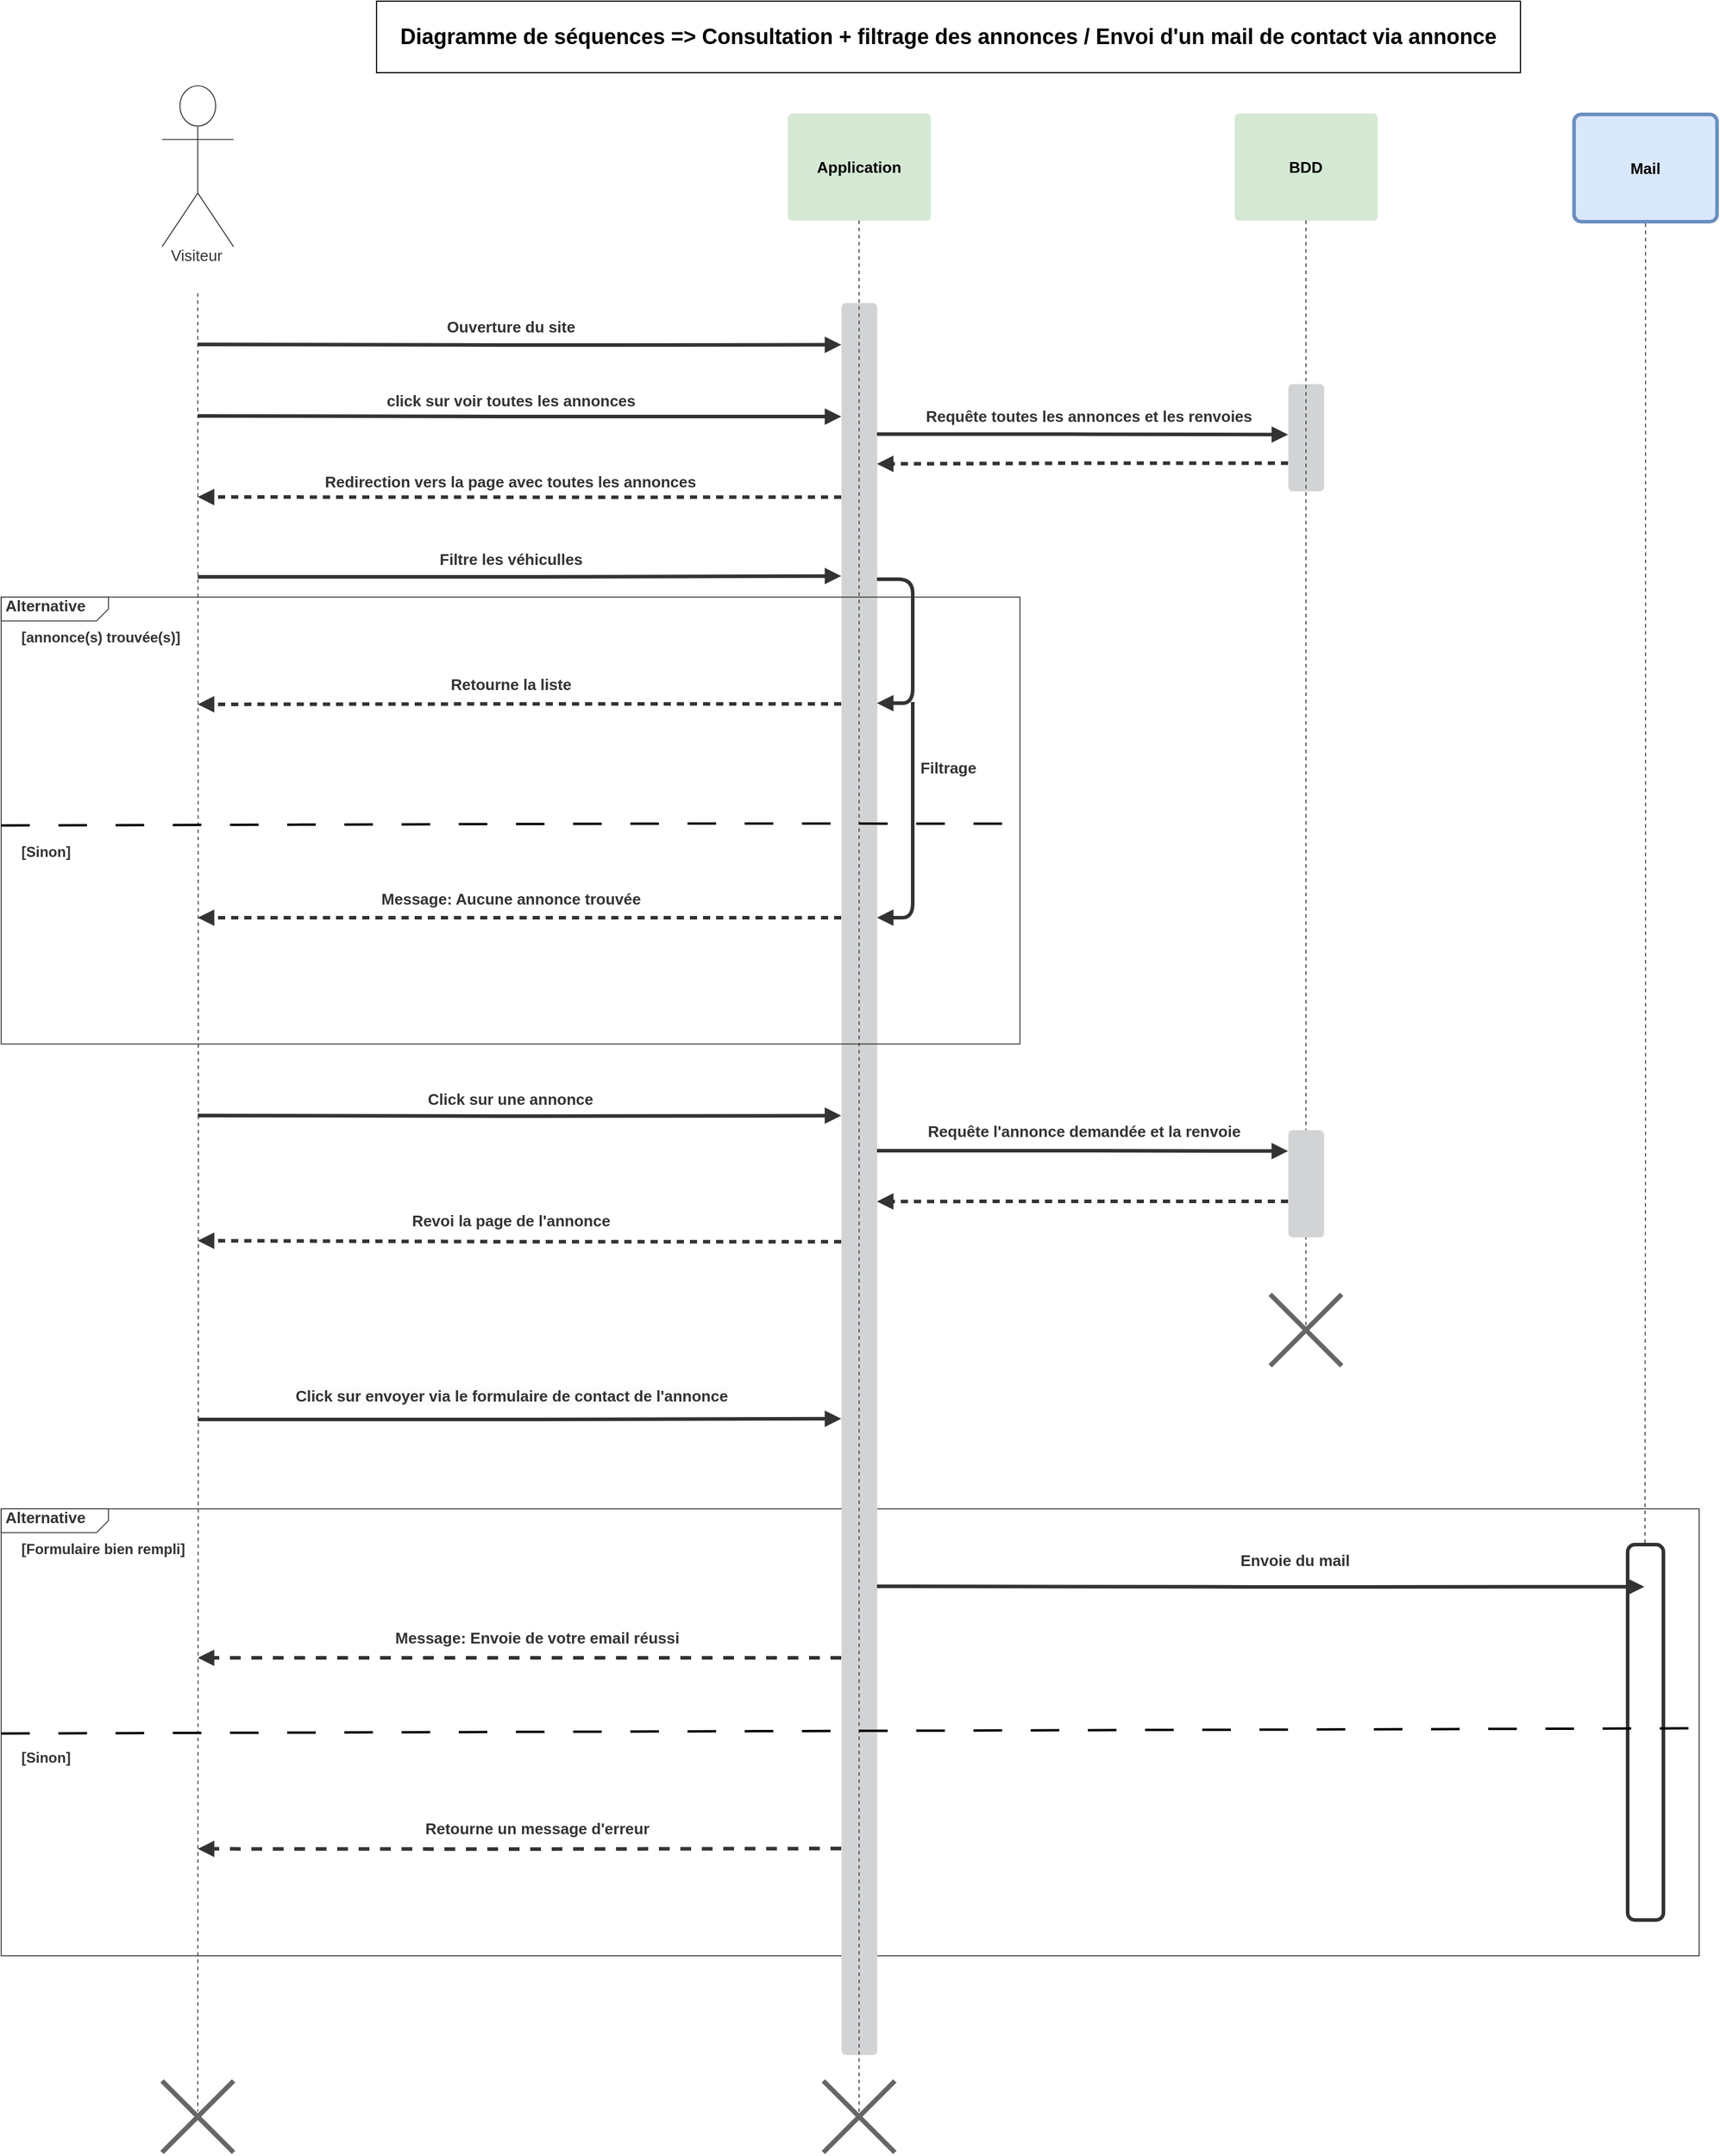 <mxfile version="22.1.5" type="github">
  <diagram name="Page-1" id="zgKzAMYza-Xdl6y-naKi">
    <mxGraphModel dx="1195" dy="625" grid="1" gridSize="10" guides="1" tooltips="1" connect="1" arrows="1" fold="1" page="1" pageScale="1" pageWidth="827" pageHeight="1169" math="0" shadow="0">
      <root>
        <mxCell id="0" />
        <mxCell id="1" parent="0" />
        <mxCell id="2Y6dupflyPbLX9TU2yjl-1" value="&lt;b&gt;&amp;nbsp;Alternative&lt;/b&gt;" style="html=1;blockSpacing=1;whiteSpace=wrap;shape=mxgraph.sysml.package2;xSize=90;overflow=fill;fontSize=13;fontColor=#333333;align=left;spacing=0;strokeColor=#333333;strokeOpacity=100;fillOpacity=100;rounded=1;absoluteArcSize=1;arcSize=12;fillColor=#ffffff;strokeWidth=0.8;lucidId=l_y45s2ylqSd;" parent="1" vertex="1">
          <mxGeometry x="15" y="1275" width="1425" height="375" as="geometry" />
        </mxCell>
        <mxCell id="2Y6dupflyPbLX9TU2yjl-2" value="&lt;b&gt;Filtre les véhiculles&lt;/b&gt;" style="html=1;overflow=block;blockSpacing=1;whiteSpace=wrap;fontSize=13;fontColor=#333333;align=center;spacing=0;fillColor=#ffffff;strokeWidth=1.5;strokeColor=none;lucidId=asy46iQggMKX;" parent="1" vertex="1">
          <mxGeometry x="352.5" y="470" width="180" height="15" as="geometry" />
        </mxCell>
        <mxCell id="2Y6dupflyPbLX9TU2yjl-3" value="&lt;b&gt;Ouverture du site&lt;/b&gt;" style="html=1;overflow=block;blockSpacing=1;whiteSpace=wrap;fontSize=13;fontColor=#333333;align=center;spacing=0;fillColor=#ffffff;strokeWidth=1.5;strokeColor=none;lucidId=q5x4JNh5rNfJ;" parent="1" vertex="1">
          <mxGeometry x="352.5" y="270" width="180" height="25" as="geometry" />
        </mxCell>
        <mxCell id="2Y6dupflyPbLX9TU2yjl-4" value="&lt;b&gt;click sur  voir toutes les annonces&lt;/b&gt;" style="html=1;overflow=block;blockSpacing=1;whiteSpace=wrap;fontSize=13;fontColor=#333333;align=center;spacing=0;fillColor=#ffffff;strokeWidth=1.5;strokeColor=none;lucidId=tgy4YQkInJ1N;" parent="1" vertex="1">
          <mxGeometry x="327.5" y="330" width="230" height="30" as="geometry" />
        </mxCell>
        <mxCell id="2Y6dupflyPbLX9TU2yjl-6" value="&lt;b&gt;Requête toutes les annonces et les renvoies&lt;/b&gt;" style="html=1;overflow=block;blockSpacing=1;whiteSpace=wrap;fontSize=13;fontColor=#333333;align=center;spacing=0;fillColor=#ffffff;strokeWidth=1.5;strokeColor=none;lucidId=Lyy4oX01viqB;" parent="1" vertex="1">
          <mxGeometry x="788" y="340" width="280" height="35" as="geometry" />
        </mxCell>
        <mxCell id="2Y6dupflyPbLX9TU2yjl-7" value="" style="html=1;jettySize=18;whiteSpace=wrap;fontSize=13;fontFamily=helvetica;strokeColor=#333333;strokeOpacity=100;dashed=1;fixDash=1;strokeWidth=0.8;rounded=1;arcSize=10;edgeStyle=orthogonalEdgeStyle;startArrow=none;endArrow=none;entryX=0.5;entryY=0.429;entryPerimeter=0;lucidId=eeCeaKC1w2z6;" parent="1" target="2Y6dupflyPbLX9TU2yjl-9" edge="1">
          <mxGeometry width="100" height="100" relative="1" as="geometry">
            <Array as="points" />
            <mxPoint x="180" y="255" as="sourcePoint" />
          </mxGeometry>
        </mxCell>
        <mxCell id="2Y6dupflyPbLX9TU2yjl-8" value="" style="html=1;overflow=block;blockSpacing=1;whiteSpace=wrap;fontSize=13;spacing=0;strokeOpacity=0;fillOpacity=100;rounded=1;absoluteArcSize=1;arcSize=7.5;fillColor=#d2d3d5;strokeWidth=1.5;lucidId=eeCeR0XtD7QJ;" parent="1" vertex="1">
          <mxGeometry x="720" y="263" width="30" height="1470" as="geometry" />
        </mxCell>
        <mxCell id="2Y6dupflyPbLX9TU2yjl-9" value="" style="html=1;overflow=block;blockSpacing=1;whiteSpace=wrap;shape=mxgraph.sysml.x;strokeWidth=4;fontSize=13;spacing=0;strokeColor=#666666;strokeOpacity=100;fillOpacity=100;rounded=1;absoluteArcSize=1;arcSize=7.5;fillColor=#ffffff;lucidId=eeCeH3-vOix9;" parent="1" vertex="1">
          <mxGeometry x="150" y="1755" width="60" height="60" as="geometry" />
        </mxCell>
        <mxCell id="2Y6dupflyPbLX9TU2yjl-10" value="" style="html=1;overflow=block;blockSpacing=1;whiteSpace=wrap;fontSize=13;spacing=0;strokeOpacity=0;fillOpacity=100;rounded=1;absoluteArcSize=1;arcSize=7.5;fillColor=#d2d3d5;strokeWidth=1.5;lucidId=eeCeSmStkfKS;" parent="1" vertex="1">
          <mxGeometry x="1095" y="331" width="30" height="90" as="geometry" />
        </mxCell>
        <mxCell id="2Y6dupflyPbLX9TU2yjl-11" value="&lt;b&gt;BDD&lt;/b&gt;" style="html=1;overflow=block;blockSpacing=1;whiteSpace=wrap;fontSize=13;spacing=3.8;strokeOpacity=0;fillOpacity=100;rounded=1;absoluteArcSize=1;arcSize=7.5;fillColor=#d5e8d4;strokeWidth=1.5;lucidId=ffCeACvZnEPH;strokeColor=#82b366;" parent="1" vertex="1">
          <mxGeometry x="1050" y="104" width="120" height="90" as="geometry" />
        </mxCell>
        <mxCell id="2Y6dupflyPbLX9TU2yjl-12" value="&lt;b&gt;Application&lt;/b&gt;" style="html=1;overflow=block;blockSpacing=1;whiteSpace=wrap;fontSize=13;spacing=3.8;strokeOpacity=0;fillOpacity=100;rounded=1;absoluteArcSize=1;arcSize=7.5;fillColor=#d5e8d4;strokeWidth=1.5;lucidId=jfCea_eo2C~f;strokeColor=#82b366;" parent="1" vertex="1">
          <mxGeometry x="675" y="104" width="120" height="90" as="geometry" />
        </mxCell>
        <mxCell id="2Y6dupflyPbLX9TU2yjl-13" value="Visiteur" style="html=1;overflow=block;blockSpacing=1;shape=umlActor;labelPosition=center;verticalLabelPosition=bottom;verticalAlign=top;whiteSpace=nowrap;fontSize=13;fontColor=#333333;align=center;spacing=0;strokeColor=#333333;strokeOpacity=100;fillOpacity=100;rounded=1;absoluteArcSize=1;arcSize=12;fillColor=#ffffff;strokeWidth=0.8;lucidId=SSx4Ku5.BT5I;" parent="1" vertex="1">
          <mxGeometry x="150" y="81" width="60" height="135" as="geometry" />
        </mxCell>
        <mxCell id="2Y6dupflyPbLX9TU2yjl-14" value="" style="html=1;jettySize=18;whiteSpace=wrap;fontSize=13;strokeColor=#333333;strokeOpacity=100;strokeWidth=3;rounded=1;arcSize=24;edgeStyle=orthogonalEdgeStyle;startArrow=none;endArrow=block;endFill=1;entryX=0;entryY=0.024;entryPerimeter=0;lucidId=14x4hrK15fJe;" parent="1" target="2Y6dupflyPbLX9TU2yjl-8" edge="1">
          <mxGeometry width="100" height="100" relative="1" as="geometry">
            <Array as="points" />
            <mxPoint x="180" y="298" as="sourcePoint" />
          </mxGeometry>
        </mxCell>
        <mxCell id="2Y6dupflyPbLX9TU2yjl-15" value="&amp;nbsp;&lt;b&gt;Alternative&lt;/b&gt;" style="html=1;blockSpacing=1;whiteSpace=wrap;shape=mxgraph.sysml.package2;xSize=90;overflow=fill;fontSize=13;fontColor=#333333;align=left;spacing=0;strokeColor=#333333;strokeOpacity=100;fillOpacity=100;rounded=1;absoluteArcSize=1;arcSize=12;fillColor=#ffffff;strokeWidth=0.8;lucidId=O8x40FEyJebN;" parent="1" vertex="1">
          <mxGeometry x="15" y="510" width="855" height="375" as="geometry" />
        </mxCell>
        <mxCell id="2Y6dupflyPbLX9TU2yjl-16" value="" style="html=1;jettySize=18;whiteSpace=wrap;fontSize=13;fontFamily=helvetica;strokeColor=#333333;strokeOpacity=100;dashed=1;fixDash=1;strokeWidth=0.8;rounded=1;arcSize=10;edgeStyle=orthogonalEdgeStyle;startArrow=none;endArrow=none;exitX=0.5;exitY=1;exitPerimeter=0;lucidId=J9x4X4Qqsj~l;" parent="1" source="2Y6dupflyPbLX9TU2yjl-12" edge="1">
          <mxGeometry width="100" height="100" relative="1" as="geometry">
            <Array as="points">
              <mxPoint x="735" y="1785" />
            </Array>
            <mxPoint x="735" y="1785" as="targetPoint" />
          </mxGeometry>
        </mxCell>
        <mxCell id="2Y6dupflyPbLX9TU2yjl-17" value="" style="html=1;jettySize=18;whiteSpace=wrap;fontSize=13;fontFamily=helvetica;strokeColor=#333333;strokeOpacity=100;dashed=1;fixDash=1;strokeWidth=0.8;rounded=1;arcSize=10;edgeStyle=orthogonalEdgeStyle;startArrow=none;endArrow=none;exitX=0.5;exitY=1;exitPerimeter=0;lucidId=S9x4eSIopXZq;" parent="1" source="2Y6dupflyPbLX9TU2yjl-11" edge="1">
          <mxGeometry width="100" height="100" relative="1" as="geometry">
            <Array as="points">
              <mxPoint x="1110" y="931" />
            </Array>
            <mxPoint x="1110" y="1125" as="targetPoint" />
          </mxGeometry>
        </mxCell>
        <mxCell id="2Y6dupflyPbLX9TU2yjl-18" value="" style="html=1;jettySize=18;whiteSpace=wrap;fontSize=13;strokeColor=#333333;strokeOpacity=100;strokeWidth=3;rounded=1;arcSize=24;edgeStyle=orthogonalEdgeStyle;startArrow=none;endArrow=block;endFill=1;entryX=0;entryY=0.065;entryPerimeter=0;lucidId=Ify4vZf5Y9Y~;" parent="1" target="2Y6dupflyPbLX9TU2yjl-8" edge="1">
          <mxGeometry width="100" height="100" relative="1" as="geometry">
            <Array as="points" />
            <mxPoint x="180" y="358" as="sourcePoint" />
          </mxGeometry>
        </mxCell>
        <mxCell id="2Y6dupflyPbLX9TU2yjl-19" value="" style="html=1;jettySize=18;whiteSpace=wrap;fontSize=13;strokeColor=#333333;strokeOpacity=100;strokeWidth=3;rounded=1;arcSize=24;edgeStyle=orthogonalEdgeStyle;startArrow=none;endArrow=block;endFill=1;exitX=1;exitY=0.075;exitPerimeter=0;entryX=0;entryY=0.474;entryPerimeter=0;lucidId=0ly4u4bsPq02;" parent="1" source="2Y6dupflyPbLX9TU2yjl-8" target="2Y6dupflyPbLX9TU2yjl-10" edge="1">
          <mxGeometry width="100" height="100" relative="1" as="geometry">
            <Array as="points" />
          </mxGeometry>
        </mxCell>
        <mxCell id="2Y6dupflyPbLX9TU2yjl-20" value="" style="html=1;jettySize=18;whiteSpace=wrap;fontSize=13;strokeColor=#333333;strokeOpacity=100;dashed=1;fixDash=1;dashPattern=6 5;strokeWidth=3;rounded=1;arcSize=24;edgeStyle=orthogonalEdgeStyle;startArrow=none;endArrow=block;endFill=1;exitX=0;exitY=0.74;exitPerimeter=0;entryX=1;entryY=0.092;entryPerimeter=0;lucidId=cry4YoY.~N.w;" parent="1" source="2Y6dupflyPbLX9TU2yjl-10" target="2Y6dupflyPbLX9TU2yjl-8" edge="1">
          <mxGeometry width="100" height="100" relative="1" as="geometry">
            <Array as="points" />
          </mxGeometry>
        </mxCell>
        <mxCell id="2Y6dupflyPbLX9TU2yjl-21" value="" style="html=1;jettySize=18;whiteSpace=wrap;fontSize=13;strokeColor=#333333;strokeOpacity=100;strokeWidth=3;rounded=1;arcSize=24;edgeStyle=orthogonalEdgeStyle;startArrow=none;endArrow=block;endFill=1;entryX=0;entryY=0.156;entryPerimeter=0;lucidId=_ry4C3HTr3SA;" parent="1" target="2Y6dupflyPbLX9TU2yjl-8" edge="1">
          <mxGeometry width="100" height="100" relative="1" as="geometry">
            <Array as="points">
              <mxPoint x="450" y="492" />
            </Array>
            <mxPoint x="180" y="493" as="sourcePoint" />
          </mxGeometry>
        </mxCell>
        <mxCell id="2Y6dupflyPbLX9TU2yjl-22" value="" style="html=1;jettySize=18;whiteSpace=wrap;fontSize=13;strokeColor=#333333;strokeOpacity=100;strokeWidth=3;rounded=1;arcSize=24;edgeStyle=orthogonalEdgeStyle;startArrow=none;endArrow=block;endFill=1;exitY=0.158;exitPerimeter=0;entryY=0.228;entryPerimeter=0;lucidId=VIy4SCEcSVj4;" parent="1" source="2Y6dupflyPbLX9TU2yjl-8" target="2Y6dupflyPbLX9TU2yjl-8" edge="1">
          <mxGeometry width="100" height="100" relative="1" as="geometry">
            <Array as="points">
              <mxPoint x="780" y="495" />
              <mxPoint x="780" y="599" />
            </Array>
          </mxGeometry>
        </mxCell>
        <mxCell id="2Y6dupflyPbLX9TU2yjl-23" value="" style="html=1;jettySize=18;whiteSpace=wrap;fontSize=13;strokeColor=#333333;strokeOpacity=100;dashed=1;fixDash=1;dashPattern=6 5;strokeWidth=3;rounded=1;arcSize=24;edgeStyle=orthogonalEdgeStyle;startArrow=none;endArrow=block;endFill=1;exitX=0;exitY=0.229;exitPerimeter=0;lucidId=iJy4XgAYgXlV;" parent="1" source="2Y6dupflyPbLX9TU2yjl-8" edge="1">
          <mxGeometry width="100" height="100" relative="1" as="geometry">
            <Array as="points" />
            <mxPoint x="180" y="600" as="targetPoint" />
          </mxGeometry>
        </mxCell>
        <mxCell id="2Y6dupflyPbLX9TU2yjl-24" value="&lt;b&gt;Retourne la liste&lt;/b&gt;" style="html=1;overflow=block;blockSpacing=1;whiteSpace=wrap;fontSize=13;fontColor=#333333;align=center;spacing=3.8;strokeOpacity=0;fillOpacity=0;rounded=1;absoluteArcSize=1;arcSize=12;fillColor=#ffffff;strokeWidth=3;lucidId=rKy4ksCbIORZ;" parent="1" vertex="1">
          <mxGeometry x="352.5" y="560" width="180" height="45" as="geometry" />
        </mxCell>
        <mxCell id="2Y6dupflyPbLX9TU2yjl-25" value="" style="html=1;jettySize=18;whiteSpace=wrap;fontSize=13;strokeColor=#333333;strokeOpacity=100;strokeWidth=3;rounded=1;arcSize=24;edgeStyle=orthogonalEdgeStyle;startArrow=none;endArrow=block;endFill=1;entryX=1;entryY=0.351;entryPerimeter=0;lucidId=GLy4iFLoDJtV;" parent="1" target="2Y6dupflyPbLX9TU2yjl-8" edge="1">
          <mxGeometry width="100" height="100" relative="1" as="geometry">
            <Array as="points">
              <mxPoint x="780" y="779" />
            </Array>
            <mxPoint x="780" y="598" as="sourcePoint" />
          </mxGeometry>
        </mxCell>
        <mxCell id="2Y6dupflyPbLX9TU2yjl-26" value="" style="html=1;jettySize=18;whiteSpace=wrap;fontSize=13;strokeColor=#333333;strokeOpacity=100;dashed=1;fixDash=1;dashPattern=6 5;strokeWidth=3;rounded=1;arcSize=24;edgeStyle=orthogonalEdgeStyle;startArrow=none;endArrow=block;endFill=1;exitX=0;exitY=0.351;exitPerimeter=0;lucidId=_Ly4OYpD.Gsz;" parent="1" source="2Y6dupflyPbLX9TU2yjl-8" edge="1">
          <mxGeometry width="100" height="100" relative="1" as="geometry">
            <Array as="points" />
            <mxPoint x="180" y="779" as="targetPoint" />
          </mxGeometry>
        </mxCell>
        <mxCell id="2Y6dupflyPbLX9TU2yjl-27" value="&lt;b&gt;Message: Aucune annonce trouvée&lt;/b&gt;" style="html=1;overflow=block;blockSpacing=1;whiteSpace=wrap;fontSize=13;fontColor=#333333;align=center;spacing=3.8;strokeOpacity=0;fillOpacity=0;rounded=1;absoluteArcSize=1;arcSize=12;fillColor=#ffffff;strokeWidth=3;lucidId=dMy4Uq.s3L2n;" parent="1" vertex="1">
          <mxGeometry x="322.5" y="740" width="240" height="45" as="geometry" />
        </mxCell>
        <mxCell id="2Y6dupflyPbLX9TU2yjl-28" value="" style="html=1;jettySize=18;whiteSpace=wrap;fontSize=13;strokeColor=#333333;strokeOpacity=100;strokeWidth=3;rounded=1;arcSize=24;edgeStyle=orthogonalEdgeStyle;startArrow=none;endArrow=block;endFill=1;entryX=0;entryY=0.464;entryPerimeter=0;lucidId=eOy4fQLaHYgT;" parent="1" target="2Y6dupflyPbLX9TU2yjl-8" edge="1">
          <mxGeometry width="100" height="100" relative="1" as="geometry">
            <Array as="points" />
            <mxPoint x="180" y="945" as="sourcePoint" />
          </mxGeometry>
        </mxCell>
        <mxCell id="2Y6dupflyPbLX9TU2yjl-29" value="&lt;b&gt;Click sur une annonce&lt;/b&gt;" style="text;html=1;resizable=0;labelBackgroundColor=default;align=center;verticalAlign=middle;fontColor=#333333;fontSize=13;" parent="2Y6dupflyPbLX9TU2yjl-28" vertex="1">
          <mxGeometry relative="1" as="geometry">
            <mxPoint x="-8" y="-15" as="offset" />
          </mxGeometry>
        </mxCell>
        <mxCell id="2Y6dupflyPbLX9TU2yjl-30" value="" style="html=1;jettySize=18;whiteSpace=wrap;fontSize=13;strokeColor=#333333;strokeOpacity=100;strokeWidth=3;rounded=1;arcSize=24;edgeStyle=orthogonalEdgeStyle;startArrow=none;endArrow=block;endFill=1;exitX=1;exitY=0.484;exitPerimeter=0;entryX=0;entryY=0.198;entryPerimeter=0;lucidId=M5y4nXXB9Ias;" parent="1" source="2Y6dupflyPbLX9TU2yjl-8" target="2Y6dupflyPbLX9TU2yjl-35" edge="1">
          <mxGeometry width="100" height="100" relative="1" as="geometry">
            <Array as="points" />
          </mxGeometry>
        </mxCell>
        <mxCell id="2Y6dupflyPbLX9TU2yjl-31" value="" style="html=1;jettySize=18;whiteSpace=wrap;fontSize=13;strokeColor=#333333;strokeOpacity=100;dashed=1;fixDash=1;dashPattern=6 5;strokeWidth=3;rounded=1;arcSize=24;edgeStyle=orthogonalEdgeStyle;startArrow=none;endArrow=block;endFill=1;exitX=0;exitY=0.667;exitPerimeter=0;entryX=1;entryY=0.513;entryPerimeter=0;lucidId=.5y4tFriHCfO;" parent="1" source="2Y6dupflyPbLX9TU2yjl-35" target="2Y6dupflyPbLX9TU2yjl-8" edge="1">
          <mxGeometry width="100" height="100" relative="1" as="geometry">
            <Array as="points" />
          </mxGeometry>
        </mxCell>
        <mxCell id="2Y6dupflyPbLX9TU2yjl-32" value="" style="html=1;jettySize=18;whiteSpace=wrap;fontSize=13;strokeColor=#333333;strokeOpacity=100;dashed=1;fixDash=1;dashPattern=6 5;strokeWidth=3;rounded=1;arcSize=24;edgeStyle=orthogonalEdgeStyle;startArrow=none;endArrow=block;endFill=1;exitX=0;exitY=0.536;exitPerimeter=0;lucidId=G6y4o8Y43KSs;" parent="1" source="2Y6dupflyPbLX9TU2yjl-8" edge="1">
          <mxGeometry width="100" height="100" relative="1" as="geometry">
            <Array as="points" />
            <mxPoint x="180" y="1050" as="targetPoint" />
          </mxGeometry>
        </mxCell>
        <mxCell id="2Y6dupflyPbLX9TU2yjl-33" value="&lt;b&gt;Revoi la page de l&#39;annonce&lt;/b&gt;" style="html=1;overflow=block;blockSpacing=1;whiteSpace=wrap;fontSize=13;fontColor=#333333;align=center;spacing=3.8;strokeOpacity=0;fillOpacity=0;rounded=1;absoluteArcSize=1;arcSize=12;fillColor=#ffffff;strokeWidth=3;lucidId=96y4JdnrcMAH;" parent="1" vertex="1">
          <mxGeometry x="352.5" y="1010" width="180" height="45" as="geometry" />
        </mxCell>
        <mxCell id="2Y6dupflyPbLX9TU2yjl-34" value="" style="html=1;jettySize=18;whiteSpace=wrap;fontSize=13;strokeColor=#333333;strokeOpacity=100;strokeWidth=3;rounded=1;arcSize=24;edgeStyle=orthogonalEdgeStyle;startArrow=none;endArrow=block;endFill=1;entryX=0;entryY=0.637;entryPerimeter=0;lucidId=V7y4NnXDOVsJ;" parent="1" target="2Y6dupflyPbLX9TU2yjl-8" edge="1">
          <mxGeometry width="100" height="100" relative="1" as="geometry">
            <Array as="points">
              <mxPoint x="451" y="1200" />
            </Array>
            <mxPoint x="180" y="1200" as="sourcePoint" />
          </mxGeometry>
        </mxCell>
        <mxCell id="2Y6dupflyPbLX9TU2yjl-65" value="&lt;b style=&quot;border-color: var(--border-color); color: rgb(51, 51, 51); font-size: 13px; background-color: rgb(251, 251, 251);&quot;&gt;Click sur envoyer via le formulaire de contact de l&#39;annonce&lt;/b&gt;" style="edgeLabel;html=1;align=center;verticalAlign=middle;resizable=0;points=[];" parent="2Y6dupflyPbLX9TU2yjl-34" vertex="1" connectable="0">
          <mxGeometry x="-0.176" y="3" relative="1" as="geometry">
            <mxPoint x="40" y="-17" as="offset" />
          </mxGeometry>
        </mxCell>
        <mxCell id="2Y6dupflyPbLX9TU2yjl-35" value="" style="html=1;overflow=block;blockSpacing=1;whiteSpace=wrap;fontSize=13;spacing=0;strokeOpacity=0;fillOpacity=100;rounded=1;absoluteArcSize=1;arcSize=7.5;fillColor=#d2d3d5;strokeWidth=1.5;lucidId=N_y4cUWFlwbi;" parent="1" vertex="1">
          <mxGeometry x="1095" y="957" width="30" height="90" as="geometry" />
        </mxCell>
        <mxCell id="2Y6dupflyPbLX9TU2yjl-36" value="&lt;b&gt;Requête l&#39;annonce demandée et la renvoie&lt;/b&gt;" style="html=1;overflow=block;blockSpacing=1;whiteSpace=wrap;fontSize=13;fontColor=#333333;align=center;spacing=3.8;strokeOpacity=0;fillOpacity=0;rounded=1;absoluteArcSize=1;arcSize=12;fillColor=#ffffff;strokeWidth=3;lucidId=2zW4Dp641NRL;" parent="1" vertex="1">
          <mxGeometry x="780" y="940" width="288" height="35" as="geometry" />
        </mxCell>
        <mxCell id="2Y6dupflyPbLX9TU2yjl-37" value="&lt;b&gt;Mail&lt;/b&gt;" style="html=1;overflow=block;blockSpacing=1;whiteSpace=wrap;fontSize=13;align=center;spacing=9;strokeColor=#6c8ebf;strokeOpacity=100;fillOpacity=100;rounded=1;absoluteArcSize=1;arcSize=12;fillColor=#dae8fc;strokeWidth=3;lucidId=z9W4ulBArp7_;" parent="1" vertex="1">
          <mxGeometry x="1335" y="105" width="120" height="90" as="geometry" />
        </mxCell>
        <mxCell id="2Y6dupflyPbLX9TU2yjl-38" value="" style="html=1;jettySize=18;whiteSpace=wrap;fontSize=13;fontFamily=helvetica;strokeColor=#333333;strokeOpacity=100;dashed=1;fixDash=1;strokeWidth=0.8;rounded=1;arcSize=10;edgeStyle=orthogonalEdgeStyle;startArrow=none;endArrow=none;exitX=0.5;exitY=1.017;exitPerimeter=0;entryX=0.469;entryY=0.958;entryPerimeter=0;lucidId=J9W4~4ZVK3JC;" parent="1" source="2Y6dupflyPbLX9TU2yjl-37" target="2Y6dupflyPbLX9TU2yjl-39" edge="1">
          <mxGeometry width="100" height="100" relative="1" as="geometry">
            <Array as="points">
              <mxPoint x="1395" y="948" />
              <mxPoint x="1394" y="1607" />
            </Array>
          </mxGeometry>
        </mxCell>
        <mxCell id="2Y6dupflyPbLX9TU2yjl-39" value="" style="points=[[0.469,0.958,0]];html=1;overflow=block;blockSpacing=1;whiteSpace=wrap;fontSize=13;spacing=0;strokeColor=#333333;strokeOpacity=100;fillOpacity=100;rounded=1;absoluteArcSize=1;arcSize=12;fillColor=#ffffff;strokeWidth=3;lucidId=t-W47J1_.s--;" parent="1" vertex="1">
          <mxGeometry x="1380" y="1305" width="30" height="315" as="geometry" />
        </mxCell>
        <mxCell id="2Y6dupflyPbLX9TU2yjl-40" value="" style="html=1;jettySize=18;whiteSpace=wrap;fontSize=13;strokeColor=#333333;strokeOpacity=100;strokeWidth=3;rounded=1;arcSize=24;edgeStyle=orthogonalEdgeStyle;startArrow=none;endArrow=block;endFill=1;exitX=1;exitY=0.729;exitPerimeter=0;lucidId=z~W4EPX5moNI;" parent="1" edge="1">
          <mxGeometry width="100" height="100" relative="1" as="geometry">
            <Array as="points" />
            <mxPoint x="1394" y="1340.37" as="targetPoint" />
            <mxPoint x="750" y="1340.0" as="sourcePoint" />
          </mxGeometry>
        </mxCell>
        <mxCell id="2Y6dupflyPbLX9TU2yjl-41" value="&lt;b&gt;Envoie du mail&lt;/b&gt;" style="html=1;overflow=block;blockSpacing=1;whiteSpace=wrap;fontSize=13;fontColor=#333333;align=center;spacing=3.8;strokeOpacity=0;fillOpacity=0;rounded=1;absoluteArcSize=1;arcSize=12;fillColor=#ffffff;strokeWidth=3;lucidId=F~W4VK8um6rs;" parent="1" vertex="1">
          <mxGeometry x="1011" y="1295" width="180" height="45" as="geometry" />
        </mxCell>
        <mxCell id="2Y6dupflyPbLX9TU2yjl-42" value="" style="html=1;jettySize=18;whiteSpace=wrap;fontSize=13;strokeColor=#333333;strokeOpacity=100;strokeWidth=3;rounded=1;arcSize=24;edgeStyle=orthogonalEdgeStyle;startArrow=none;endArrow=block;endFill=1;exitX=0;exitY=0.893;exitPerimeter=0;lucidId=aMNcdDorUwWX;dashed=1;" parent="1" edge="1">
          <mxGeometry width="100" height="100" relative="1" as="geometry">
            <Array as="points" />
            <mxPoint x="180" y="1560.29" as="targetPoint" />
            <mxPoint x="720" y="1560" as="sourcePoint" />
          </mxGeometry>
        </mxCell>
        <mxCell id="2Y6dupflyPbLX9TU2yjl-43" value="&lt;b&gt;Retourne un message d&#39;erreur&lt;/b&gt;" style="html=1;overflow=block;blockSpacing=1;whiteSpace=wrap;fontSize=13;fontColor=#333333;align=center;spacing=3.8;strokeOpacity=0;fillOpacity=0;rounded=1;absoluteArcSize=1;arcSize=12;fillColor=#ffffff;strokeWidth=3;lucidId=dNNcXTAXvido;" parent="1" vertex="1">
          <mxGeometry x="360" y="1515" width="210" height="56" as="geometry" />
        </mxCell>
        <mxCell id="2Y6dupflyPbLX9TU2yjl-44" value="" style="html=1;jettySize=18;whiteSpace=wrap;fontSize=13;strokeColor=#333333;strokeOpacity=100;dashed=1;fixDash=1;dashPattern=6 5;strokeWidth=3;rounded=1;arcSize=24;edgeStyle=orthogonalEdgeStyle;startArrow=none;endArrow=block;endFill=1;exitX=0;exitY=0.111;exitPerimeter=0;lucidId=UOBNVaVxSBoo;" parent="1" source="2Y6dupflyPbLX9TU2yjl-8" edge="1">
          <mxGeometry width="100" height="100" relative="1" as="geometry">
            <Array as="points" />
            <mxPoint x="180" y="426" as="targetPoint" />
          </mxGeometry>
        </mxCell>
        <mxCell id="2Y6dupflyPbLX9TU2yjl-45" value="&lt;b&gt;Redirection vers la page avec toutes les annonces&lt;/b&gt;" style="html=1;overflow=block;blockSpacing=1;whiteSpace=wrap;fontSize=13;fontColor=#333333;align=center;spacing=3.8;strokeOpacity=0;fillOpacity=0;rounded=1;absoluteArcSize=1;arcSize=12;fillColor=#ffffff;strokeWidth=3;lucidId=-OBNeyS-WqTN;" parent="1" vertex="1">
          <mxGeometry x="270" y="390" width="345" height="45" as="geometry" />
        </mxCell>
        <mxCell id="2Y6dupflyPbLX9TU2yjl-46" value="&lt;b&gt;Filtrage&lt;/b&gt;" style="html=1;overflow=block;blockSpacing=1;whiteSpace=wrap;fontSize=13;fontColor=#333333;align=center;spacing=3.8;strokeOpacity=0;fillOpacity=0;rounded=1;absoluteArcSize=1;arcSize=12;fillColor=#ffffff;strokeWidth=3;lucidId=9TBNvGm5t7Y3;" parent="1" vertex="1">
          <mxGeometry x="720" y="630" width="180" height="45" as="geometry" />
        </mxCell>
        <mxCell id="2Y6dupflyPbLX9TU2yjl-47" value="" style="html=1;overflow=block;blockSpacing=1;whiteSpace=wrap;shape=mxgraph.sysml.x;strokeWidth=4;fontSize=13;spacing=0;strokeColor=#666666;strokeOpacity=100;fillOpacity=100;rounded=1;absoluteArcSize=1;arcSize=7.5;fillColor=#ffffff;lucidId=j6BN.ZOv6QA0;" parent="1" vertex="1">
          <mxGeometry x="705" y="1755" width="60" height="60" as="geometry" />
        </mxCell>
        <mxCell id="2Y6dupflyPbLX9TU2yjl-48" value="" style="html=1;overflow=block;blockSpacing=1;whiteSpace=wrap;shape=mxgraph.sysml.x;strokeWidth=4;fontSize=13;spacing=0;strokeColor=#666666;strokeOpacity=100;fillOpacity=100;rounded=1;absoluteArcSize=1;arcSize=7.5;fillColor=#ffffff;lucidId=n6BNkDysPkEU;" parent="1" vertex="1">
          <mxGeometry x="1080" y="1095" width="60" height="60" as="geometry" />
        </mxCell>
        <mxCell id="2Y6dupflyPbLX9TU2yjl-51" value="" style="endArrow=none;dashed=1;html=1;dashPattern=12 12;strokeWidth=2;rounded=0;exitX=0;exitY=0.511;exitDx=0;exitDy=0;exitPerimeter=0;entryX=1.002;entryY=0.507;entryDx=0;entryDy=0;entryPerimeter=0;" parent="1" source="2Y6dupflyPbLX9TU2yjl-15" target="2Y6dupflyPbLX9TU2yjl-15" edge="1">
          <mxGeometry width="50" height="50" relative="1" as="geometry">
            <mxPoint x="500" y="730" as="sourcePoint" />
            <mxPoint x="550" y="680" as="targetPoint" />
            <Array as="points">
              <mxPoint x="600" y="700" />
            </Array>
          </mxGeometry>
        </mxCell>
        <mxCell id="2Y6dupflyPbLX9TU2yjl-53" value="&lt;span data-lucid-type=&quot;application/vnd.lucid.text&quot; data-lucid-content=&quot;{&amp;quot;t&amp;quot;:&amp;quot;[annonce(s) trouvée(s)]&amp;quot;,&amp;quot;m&amp;quot;:[{&amp;quot;s&amp;quot;:0,&amp;quot;n&amp;quot;:&amp;quot;a&amp;quot;,&amp;quot;v&amp;quot;:&amp;quot;center&amp;quot;},{&amp;quot;s&amp;quot;:0,&amp;quot;n&amp;quot;:&amp;quot;c&amp;quot;,&amp;quot;v&amp;quot;:&amp;quot;333333ff&amp;quot;,&amp;quot;e&amp;quot;:23}]}&quot;&gt;&lt;span style=&quot;color:#333333;&quot;&gt;&lt;b&gt;[annonce(s) trouvée(s)]&lt;/b&gt;&lt;/span&gt;&lt;/span&gt;" style="text;whiteSpace=wrap;html=1;" parent="1" vertex="1">
          <mxGeometry x="30" y="530" width="160" height="40" as="geometry" />
        </mxCell>
        <mxCell id="2Y6dupflyPbLX9TU2yjl-54" value="&lt;span data-lucid-type=&quot;application/vnd.lucid.text&quot; data-lucid-content=&quot;{&amp;quot;t&amp;quot;:&amp;quot;[Sinon]&amp;quot;,&amp;quot;m&amp;quot;:[{&amp;quot;s&amp;quot;:0,&amp;quot;n&amp;quot;:&amp;quot;a&amp;quot;,&amp;quot;v&amp;quot;:&amp;quot;center&amp;quot;},{&amp;quot;s&amp;quot;:0,&amp;quot;n&amp;quot;:&amp;quot;c&amp;quot;,&amp;quot;v&amp;quot;:&amp;quot;333333ff&amp;quot;,&amp;quot;e&amp;quot;:7}]}&quot;&gt;&lt;span style=&quot;color:#333333;&quot;&gt;&lt;b&gt;[Sinon]&lt;/b&gt;&lt;/span&gt;&lt;/span&gt;" style="text;whiteSpace=wrap;html=1;" parent="1" vertex="1">
          <mxGeometry x="30" y="710" width="70" height="40" as="geometry" />
        </mxCell>
        <mxCell id="2Y6dupflyPbLX9TU2yjl-55" value="" style="endArrow=none;dashed=1;html=1;dashPattern=12 12;strokeWidth=2;rounded=0;exitX=0;exitY=0.511;exitDx=0;exitDy=0;exitPerimeter=0;entryX=1.002;entryY=0.491;entryDx=0;entryDy=0;entryPerimeter=0;" parent="1" target="2Y6dupflyPbLX9TU2yjl-1" edge="1">
          <mxGeometry width="50" height="50" relative="1" as="geometry">
            <mxPoint x="15" y="1463.5" as="sourcePoint" />
            <mxPoint x="872" y="1461.5" as="targetPoint" />
          </mxGeometry>
        </mxCell>
        <mxCell id="2Y6dupflyPbLX9TU2yjl-60" value="&lt;span data-lucid-type=&quot;application/vnd.lucid.text&quot; data-lucid-content=&quot;{&amp;quot;t&amp;quot;:&amp;quot;[Formulaire bien rempli]&amp;quot;,&amp;quot;m&amp;quot;:[{&amp;quot;s&amp;quot;:0,&amp;quot;n&amp;quot;:&amp;quot;a&amp;quot;,&amp;quot;v&amp;quot;:&amp;quot;center&amp;quot;},{&amp;quot;s&amp;quot;:0,&amp;quot;n&amp;quot;:&amp;quot;c&amp;quot;,&amp;quot;v&amp;quot;:&amp;quot;333333ff&amp;quot;,&amp;quot;e&amp;quot;:24}]}&quot;&gt;&lt;span style=&quot;color:#333333;&quot;&gt;&lt;b&gt;[Formulaire bien rempli]&lt;/b&gt;&lt;/span&gt;&lt;/span&gt;" style="text;whiteSpace=wrap;html=1;" parent="1" vertex="1">
          <mxGeometry x="30" y="1295" width="160" height="40" as="geometry" />
        </mxCell>
        <mxCell id="2Y6dupflyPbLX9TU2yjl-61" value="&lt;span data-lucid-type=&quot;application/vnd.lucid.text&quot; data-lucid-content=&quot;{&amp;quot;t&amp;quot;:&amp;quot;[Sinon]&amp;quot;,&amp;quot;m&amp;quot;:[{&amp;quot;s&amp;quot;:0,&amp;quot;n&amp;quot;:&amp;quot;a&amp;quot;,&amp;quot;v&amp;quot;:&amp;quot;center&amp;quot;},{&amp;quot;s&amp;quot;:0,&amp;quot;n&amp;quot;:&amp;quot;c&amp;quot;,&amp;quot;v&amp;quot;:&amp;quot;333333ff&amp;quot;,&amp;quot;e&amp;quot;:7}]}&quot;&gt;&lt;span style=&quot;color:#333333;&quot;&gt;&lt;b&gt;[Sinon]&lt;/b&gt;&lt;/span&gt;&lt;/span&gt;" style="text;whiteSpace=wrap;html=1;" parent="1" vertex="1">
          <mxGeometry x="30" y="1470" width="70" height="40" as="geometry" />
        </mxCell>
        <mxCell id="2Y6dupflyPbLX9TU2yjl-63" value="&lt;font style=&quot;font-size: 18px;&quot;&gt;&lt;b&gt;Diagramme de séquences =&amp;gt; Consultation + filtrage des annonces / Envoi d&#39;un mail de contact via annonce&lt;/b&gt;&lt;/font&gt;" style="rounded=0;whiteSpace=wrap;html=1;" parent="1" vertex="1">
          <mxGeometry x="330" y="10" width="960" height="60" as="geometry" />
        </mxCell>
        <mxCell id="PuX2ncztwIaML_e0rGP4-1" value="" style="html=1;jettySize=18;whiteSpace=wrap;fontSize=13;strokeColor=#333333;strokeOpacity=100;strokeWidth=3;rounded=1;arcSize=24;edgeStyle=orthogonalEdgeStyle;startArrow=none;endArrow=block;endFill=1;exitX=1;exitY=0.729;exitPerimeter=0;lucidId=z~W4EPX5moNI;dashed=1;" edge="1" parent="1">
          <mxGeometry width="100" height="100" relative="1" as="geometry">
            <Array as="points">
              <mxPoint x="370" y="1400" />
              <mxPoint x="370" y="1400" />
            </Array>
            <mxPoint x="180" y="1400" as="targetPoint" />
            <mxPoint x="720" y="1400.0" as="sourcePoint" />
          </mxGeometry>
        </mxCell>
        <mxCell id="PuX2ncztwIaML_e0rGP4-2" value="&lt;b&gt;Message: Envoie de votre email réussi&lt;/b&gt;" style="html=1;overflow=block;blockSpacing=1;whiteSpace=wrap;fontSize=13;fontColor=#333333;align=center;spacing=3.8;strokeOpacity=0;fillOpacity=0;rounded=1;absoluteArcSize=1;arcSize=12;fillColor=#ffffff;strokeWidth=3;lucidId=F~W4VK8um6rs;" vertex="1" parent="1">
          <mxGeometry x="336.25" y="1360" width="257.5" height="45" as="geometry" />
        </mxCell>
      </root>
    </mxGraphModel>
  </diagram>
</mxfile>
